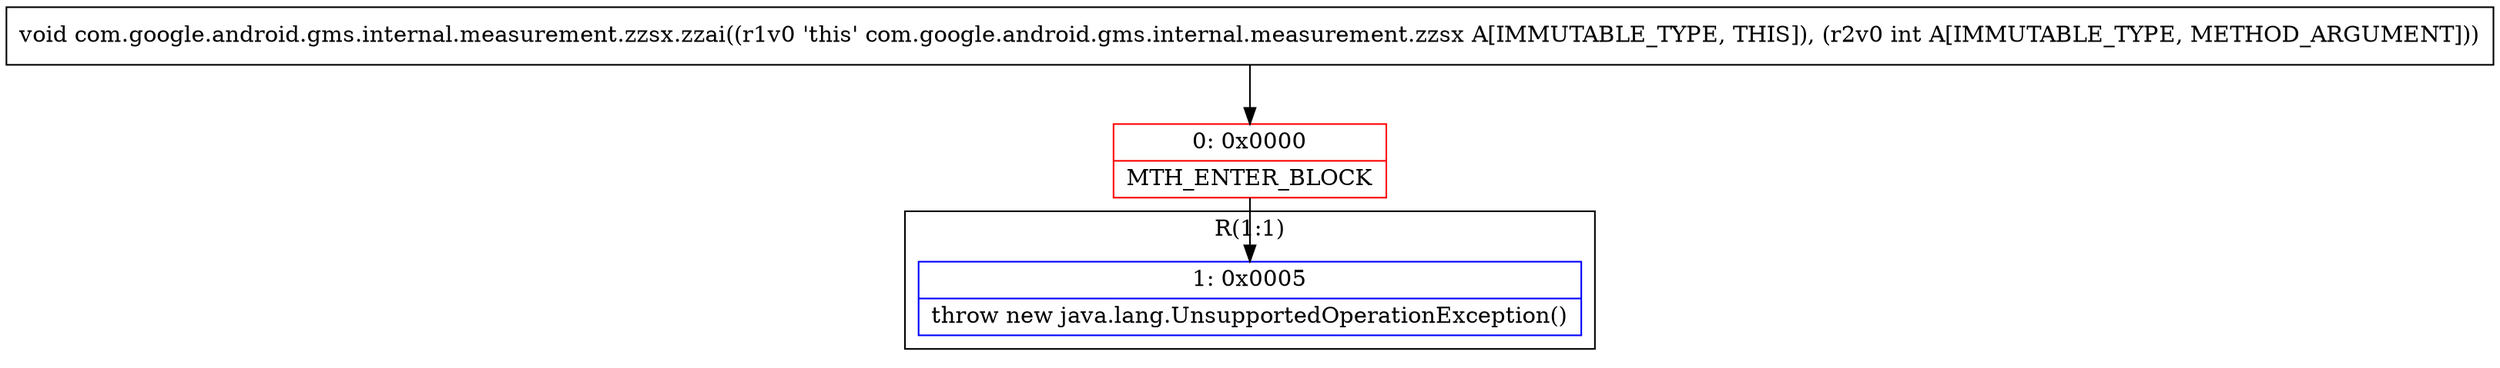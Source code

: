 digraph "CFG forcom.google.android.gms.internal.measurement.zzsx.zzai(I)V" {
subgraph cluster_Region_2027863059 {
label = "R(1:1)";
node [shape=record,color=blue];
Node_1 [shape=record,label="{1\:\ 0x0005|throw new java.lang.UnsupportedOperationException()\l}"];
}
Node_0 [shape=record,color=red,label="{0\:\ 0x0000|MTH_ENTER_BLOCK\l}"];
MethodNode[shape=record,label="{void com.google.android.gms.internal.measurement.zzsx.zzai((r1v0 'this' com.google.android.gms.internal.measurement.zzsx A[IMMUTABLE_TYPE, THIS]), (r2v0 int A[IMMUTABLE_TYPE, METHOD_ARGUMENT])) }"];
MethodNode -> Node_0;
Node_0 -> Node_1;
}

